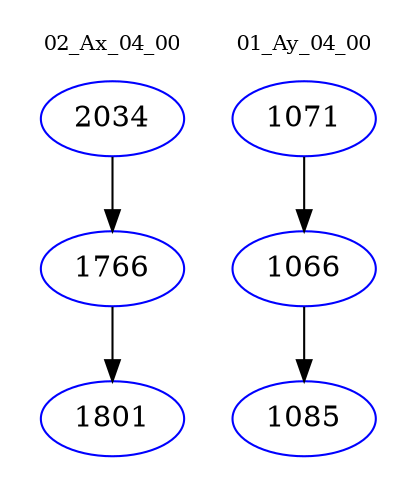 digraph{
subgraph cluster_0 {
color = white
label = "02_Ax_04_00";
fontsize=10;
T0_2034 [label="2034", color="blue"]
T0_2034 -> T0_1766 [color="black"]
T0_1766 [label="1766", color="blue"]
T0_1766 -> T0_1801 [color="black"]
T0_1801 [label="1801", color="blue"]
}
subgraph cluster_1 {
color = white
label = "01_Ay_04_00";
fontsize=10;
T1_1071 [label="1071", color="blue"]
T1_1071 -> T1_1066 [color="black"]
T1_1066 [label="1066", color="blue"]
T1_1066 -> T1_1085 [color="black"]
T1_1085 [label="1085", color="blue"]
}
}
